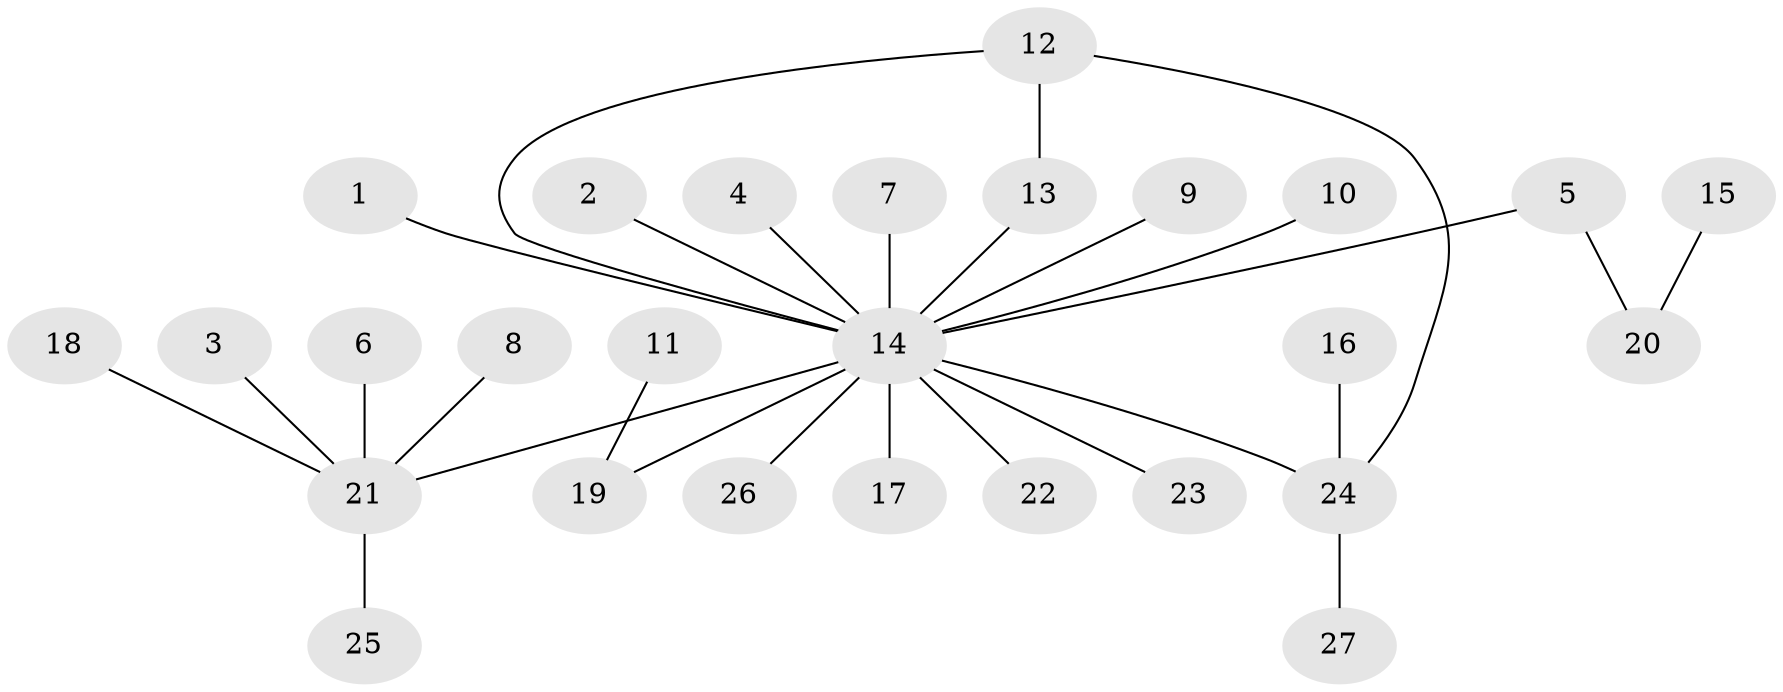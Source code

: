 // original degree distribution, {19: 0.018867924528301886, 3: 0.11320754716981132, 8: 0.018867924528301886, 1: 0.5849056603773585, 2: 0.20754716981132076, 4: 0.05660377358490566}
// Generated by graph-tools (version 1.1) at 2025/49/03/09/25 03:49:50]
// undirected, 27 vertices, 28 edges
graph export_dot {
graph [start="1"]
  node [color=gray90,style=filled];
  1;
  2;
  3;
  4;
  5;
  6;
  7;
  8;
  9;
  10;
  11;
  12;
  13;
  14;
  15;
  16;
  17;
  18;
  19;
  20;
  21;
  22;
  23;
  24;
  25;
  26;
  27;
  1 -- 14 [weight=1.0];
  2 -- 14 [weight=1.0];
  3 -- 21 [weight=1.0];
  4 -- 14 [weight=1.0];
  5 -- 14 [weight=1.0];
  5 -- 20 [weight=1.0];
  6 -- 21 [weight=1.0];
  7 -- 14 [weight=1.0];
  8 -- 21 [weight=1.0];
  9 -- 14 [weight=1.0];
  10 -- 14 [weight=1.0];
  11 -- 19 [weight=1.0];
  12 -- 13 [weight=1.0];
  12 -- 14 [weight=1.0];
  12 -- 24 [weight=1.0];
  13 -- 14 [weight=1.0];
  14 -- 17 [weight=1.0];
  14 -- 19 [weight=1.0];
  14 -- 21 [weight=1.0];
  14 -- 22 [weight=1.0];
  14 -- 23 [weight=1.0];
  14 -- 24 [weight=1.0];
  14 -- 26 [weight=1.0];
  15 -- 20 [weight=1.0];
  16 -- 24 [weight=1.0];
  18 -- 21 [weight=1.0];
  21 -- 25 [weight=1.0];
  24 -- 27 [weight=1.0];
}
